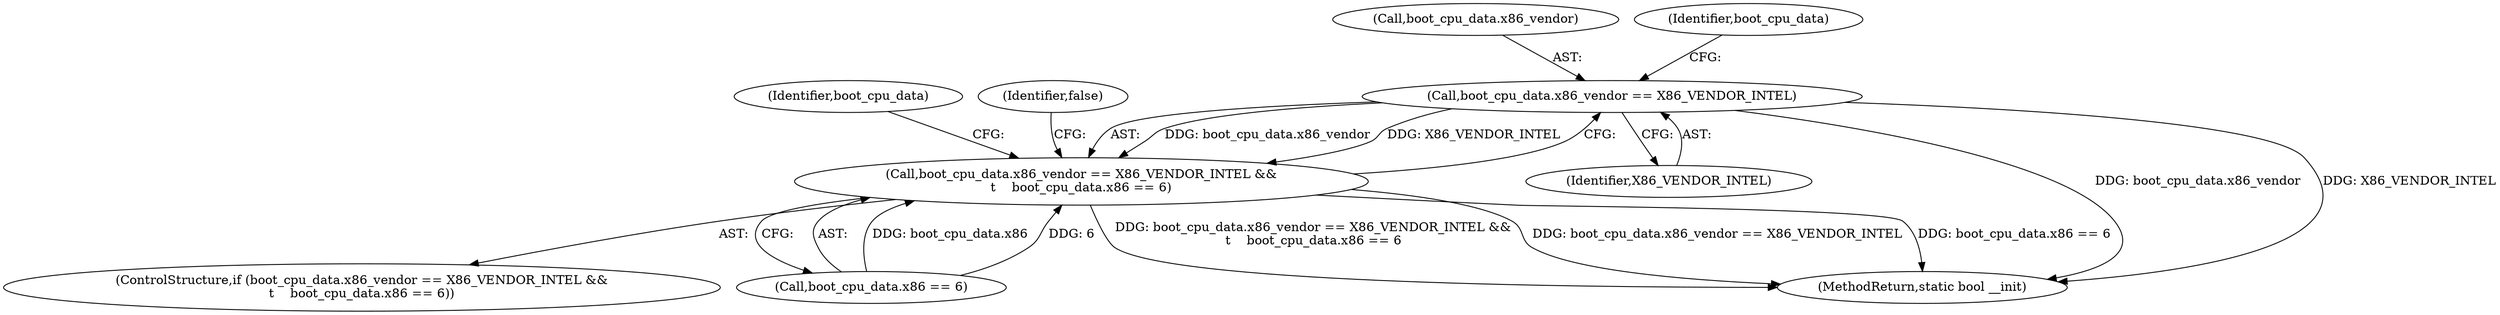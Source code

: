 digraph "1_linux_fdf82a7856b32d905c39afc85e34364491e46346@del" {
"1000105" [label="(Call,boot_cpu_data.x86_vendor == X86_VENDOR_INTEL)"];
"1000104" [label="(Call,boot_cpu_data.x86_vendor == X86_VENDOR_INTEL &&\n\t    boot_cpu_data.x86 == 6)"];
"1000105" [label="(Call,boot_cpu_data.x86_vendor == X86_VENDOR_INTEL)"];
"1000118" [label="(Identifier,boot_cpu_data)"];
"1000106" [label="(Call,boot_cpu_data.x86_vendor)"];
"1000103" [label="(ControlStructure,if (boot_cpu_data.x86_vendor == X86_VENDOR_INTEL &&\n\t    boot_cpu_data.x86 == 6))"];
"1000104" [label="(Call,boot_cpu_data.x86_vendor == X86_VENDOR_INTEL &&\n\t    boot_cpu_data.x86 == 6)"];
"1000109" [label="(Identifier,X86_VENDOR_INTEL)"];
"1000112" [label="(Identifier,boot_cpu_data)"];
"1000110" [label="(Call,boot_cpu_data.x86 == 6)"];
"1000130" [label="(MethodReturn,static bool __init)"];
"1000129" [label="(Identifier,false)"];
"1000105" -> "1000104"  [label="AST: "];
"1000105" -> "1000109"  [label="CFG: "];
"1000106" -> "1000105"  [label="AST: "];
"1000109" -> "1000105"  [label="AST: "];
"1000112" -> "1000105"  [label="CFG: "];
"1000104" -> "1000105"  [label="CFG: "];
"1000105" -> "1000130"  [label="DDG: boot_cpu_data.x86_vendor"];
"1000105" -> "1000130"  [label="DDG: X86_VENDOR_INTEL"];
"1000105" -> "1000104"  [label="DDG: boot_cpu_data.x86_vendor"];
"1000105" -> "1000104"  [label="DDG: X86_VENDOR_INTEL"];
"1000104" -> "1000103"  [label="AST: "];
"1000104" -> "1000110"  [label="CFG: "];
"1000110" -> "1000104"  [label="AST: "];
"1000118" -> "1000104"  [label="CFG: "];
"1000129" -> "1000104"  [label="CFG: "];
"1000104" -> "1000130"  [label="DDG: boot_cpu_data.x86_vendor == X86_VENDOR_INTEL &&\n\t    boot_cpu_data.x86 == 6"];
"1000104" -> "1000130"  [label="DDG: boot_cpu_data.x86_vendor == X86_VENDOR_INTEL"];
"1000104" -> "1000130"  [label="DDG: boot_cpu_data.x86 == 6"];
"1000110" -> "1000104"  [label="DDG: boot_cpu_data.x86"];
"1000110" -> "1000104"  [label="DDG: 6"];
}
